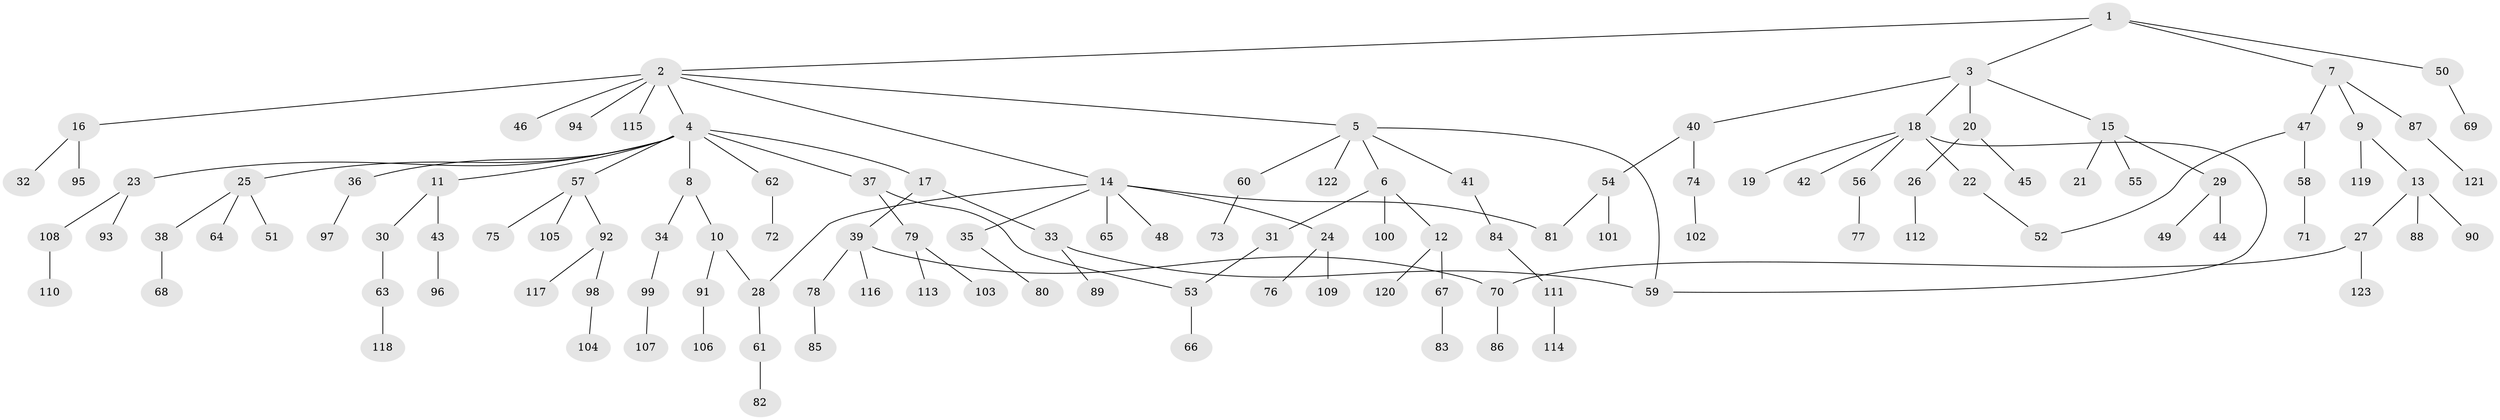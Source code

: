 // coarse degree distribution, {4: 0.047058823529411764, 9: 0.011764705882352941, 6: 0.011764705882352941, 10: 0.011764705882352941, 7: 0.023529411764705882, 3: 0.15294117647058825, 2: 0.15294117647058825, 5: 0.03529411764705882, 1: 0.5529411764705883}
// Generated by graph-tools (version 1.1) at 2025/41/03/06/25 10:41:25]
// undirected, 123 vertices, 129 edges
graph export_dot {
graph [start="1"]
  node [color=gray90,style=filled];
  1;
  2;
  3;
  4;
  5;
  6;
  7;
  8;
  9;
  10;
  11;
  12;
  13;
  14;
  15;
  16;
  17;
  18;
  19;
  20;
  21;
  22;
  23;
  24;
  25;
  26;
  27;
  28;
  29;
  30;
  31;
  32;
  33;
  34;
  35;
  36;
  37;
  38;
  39;
  40;
  41;
  42;
  43;
  44;
  45;
  46;
  47;
  48;
  49;
  50;
  51;
  52;
  53;
  54;
  55;
  56;
  57;
  58;
  59;
  60;
  61;
  62;
  63;
  64;
  65;
  66;
  67;
  68;
  69;
  70;
  71;
  72;
  73;
  74;
  75;
  76;
  77;
  78;
  79;
  80;
  81;
  82;
  83;
  84;
  85;
  86;
  87;
  88;
  89;
  90;
  91;
  92;
  93;
  94;
  95;
  96;
  97;
  98;
  99;
  100;
  101;
  102;
  103;
  104;
  105;
  106;
  107;
  108;
  109;
  110;
  111;
  112;
  113;
  114;
  115;
  116;
  117;
  118;
  119;
  120;
  121;
  122;
  123;
  1 -- 2;
  1 -- 3;
  1 -- 7;
  1 -- 50;
  2 -- 4;
  2 -- 5;
  2 -- 14;
  2 -- 16;
  2 -- 46;
  2 -- 94;
  2 -- 115;
  3 -- 15;
  3 -- 18;
  3 -- 20;
  3 -- 40;
  4 -- 8;
  4 -- 11;
  4 -- 17;
  4 -- 23;
  4 -- 25;
  4 -- 36;
  4 -- 37;
  4 -- 57;
  4 -- 62;
  5 -- 6;
  5 -- 41;
  5 -- 60;
  5 -- 122;
  5 -- 59;
  6 -- 12;
  6 -- 31;
  6 -- 100;
  7 -- 9;
  7 -- 47;
  7 -- 87;
  8 -- 10;
  8 -- 34;
  9 -- 13;
  9 -- 119;
  10 -- 28;
  10 -- 91;
  11 -- 30;
  11 -- 43;
  12 -- 67;
  12 -- 120;
  13 -- 27;
  13 -- 88;
  13 -- 90;
  14 -- 24;
  14 -- 35;
  14 -- 48;
  14 -- 65;
  14 -- 81;
  14 -- 28;
  15 -- 21;
  15 -- 29;
  15 -- 55;
  16 -- 32;
  16 -- 95;
  17 -- 33;
  17 -- 39;
  18 -- 19;
  18 -- 22;
  18 -- 42;
  18 -- 56;
  18 -- 59;
  20 -- 26;
  20 -- 45;
  22 -- 52;
  23 -- 93;
  23 -- 108;
  24 -- 76;
  24 -- 109;
  25 -- 38;
  25 -- 51;
  25 -- 64;
  26 -- 112;
  27 -- 123;
  27 -- 70;
  28 -- 61;
  29 -- 44;
  29 -- 49;
  30 -- 63;
  31 -- 53;
  33 -- 89;
  33 -- 59;
  34 -- 99;
  35 -- 80;
  36 -- 97;
  37 -- 79;
  37 -- 53;
  38 -- 68;
  39 -- 70;
  39 -- 78;
  39 -- 116;
  40 -- 54;
  40 -- 74;
  41 -- 84;
  43 -- 96;
  47 -- 58;
  47 -- 52;
  50 -- 69;
  53 -- 66;
  54 -- 101;
  54 -- 81;
  56 -- 77;
  57 -- 75;
  57 -- 92;
  57 -- 105;
  58 -- 71;
  60 -- 73;
  61 -- 82;
  62 -- 72;
  63 -- 118;
  67 -- 83;
  70 -- 86;
  74 -- 102;
  78 -- 85;
  79 -- 103;
  79 -- 113;
  84 -- 111;
  87 -- 121;
  91 -- 106;
  92 -- 98;
  92 -- 117;
  98 -- 104;
  99 -- 107;
  108 -- 110;
  111 -- 114;
}

